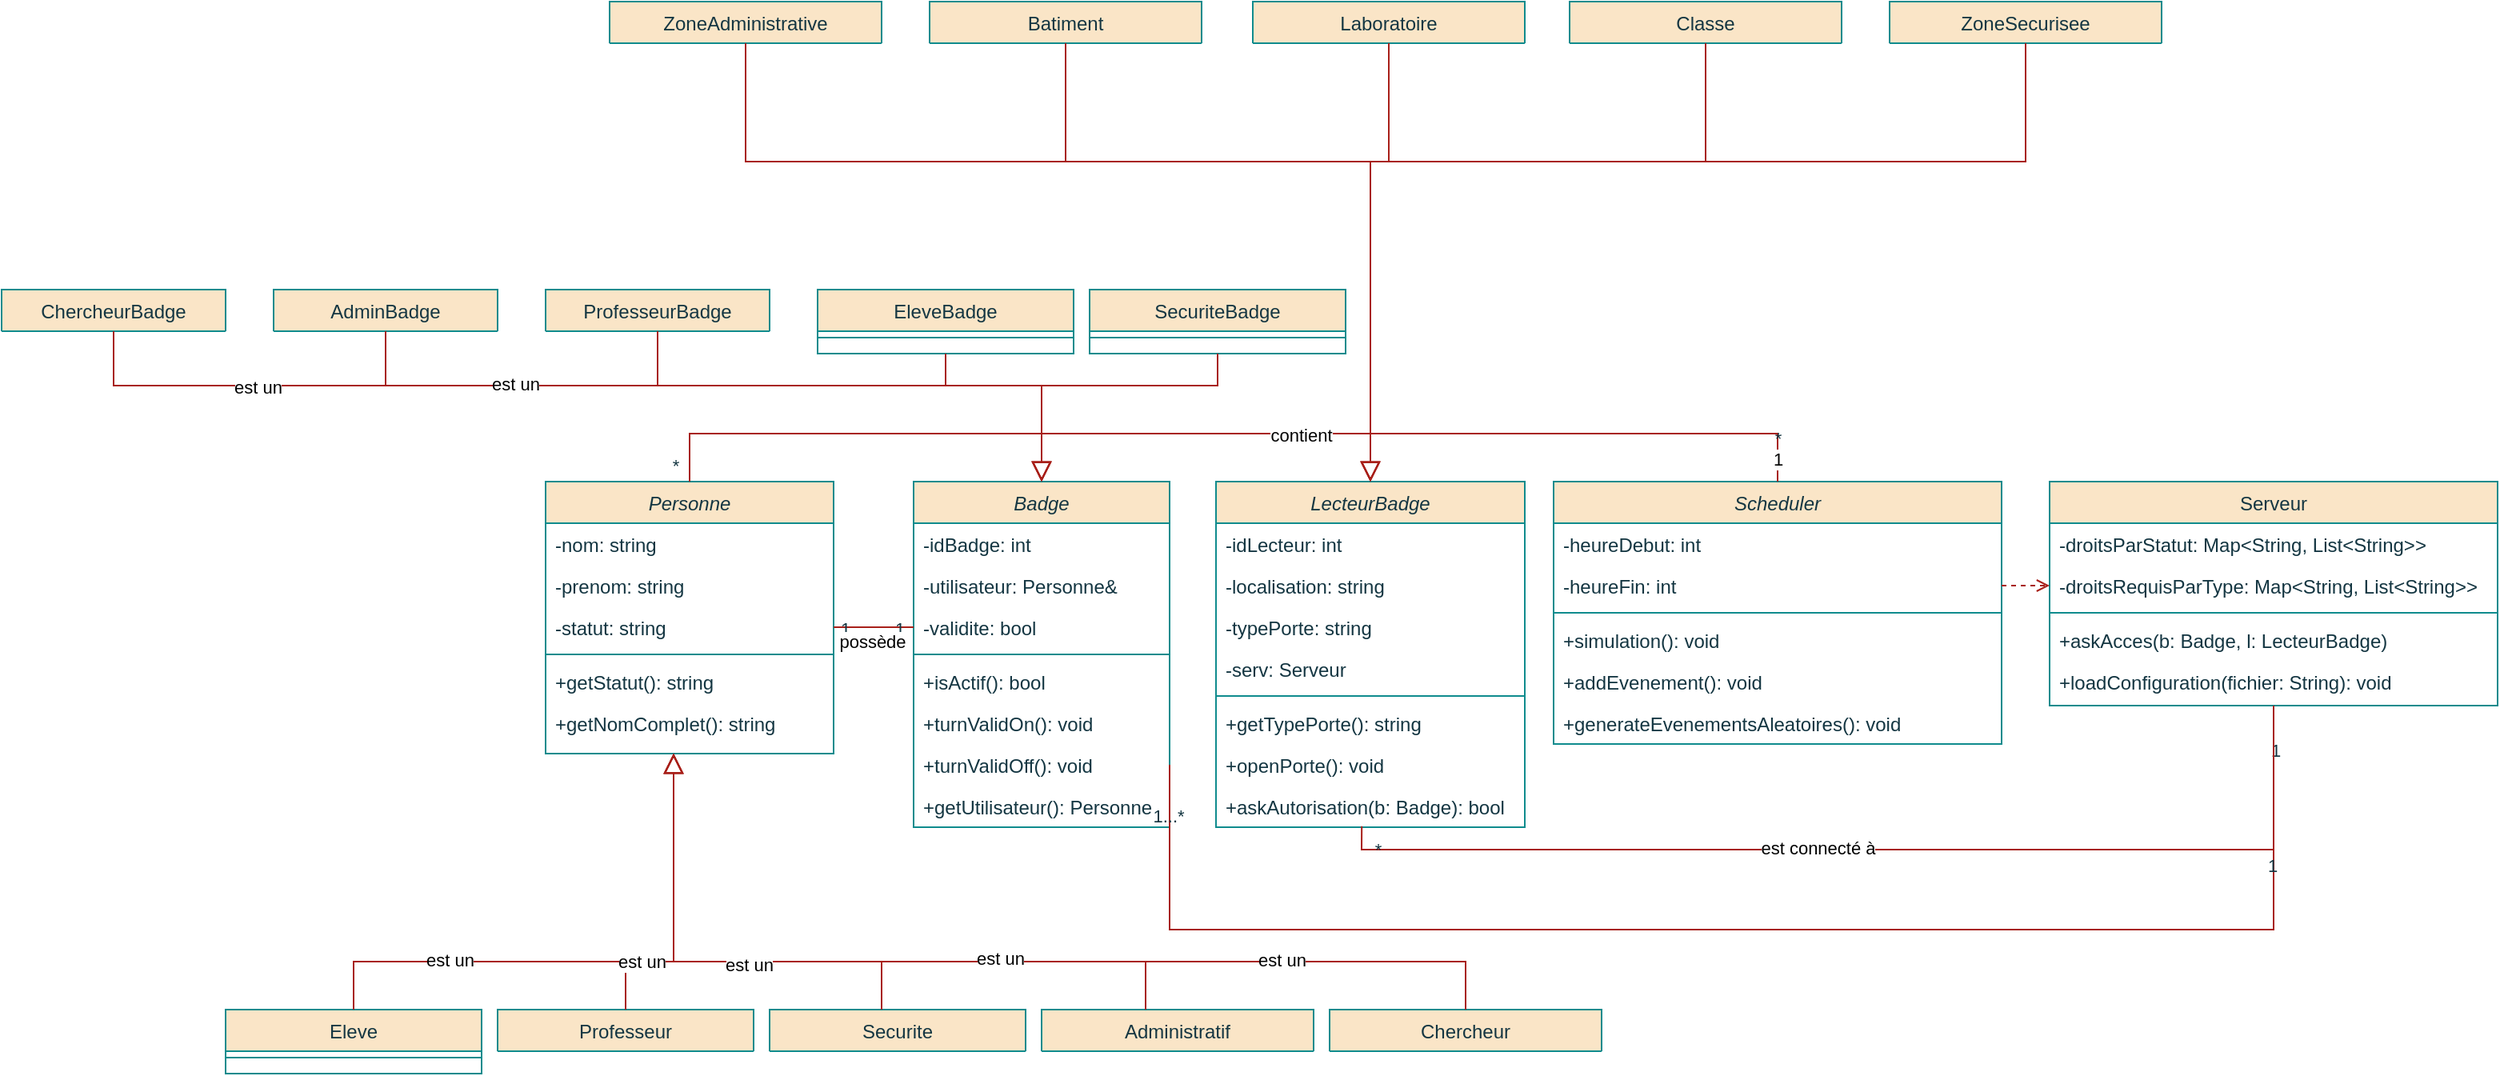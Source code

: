 <mxfile version="28.2.7">
  <diagram id="C5RBs43oDa-KdzZeNtuy" name="Page-1">
    <mxGraphModel dx="2428" dy="1828" grid="1" gridSize="10" guides="1" tooltips="1" connect="1" arrows="1" fold="1" page="1" pageScale="1" pageWidth="827" pageHeight="1169" math="0" shadow="0">
      <root>
        <mxCell id="WIyWlLk6GJQsqaUBKTNV-0" />
        <mxCell id="WIyWlLk6GJQsqaUBKTNV-1" parent="WIyWlLk6GJQsqaUBKTNV-0" />
        <mxCell id="zkfFHV4jXpPFQw0GAbJ--0" value="Personne" style="swimlane;fontStyle=2;align=center;verticalAlign=top;childLayout=stackLayout;horizontal=1;startSize=26;horizontalStack=0;resizeParent=1;resizeLast=0;collapsible=1;marginBottom=0;rounded=0;shadow=0;strokeWidth=1;labelBackgroundColor=none;fillColor=#FAE5C7;strokeColor=#0F8B8D;fontColor=#143642;" parent="WIyWlLk6GJQsqaUBKTNV-1" vertex="1">
          <mxGeometry x="220" y="120" width="180" height="170" as="geometry">
            <mxRectangle x="230" y="140" width="160" height="26" as="alternateBounds" />
          </mxGeometry>
        </mxCell>
        <mxCell id="zkfFHV4jXpPFQw0GAbJ--1" value="-nom: string" style="text;align=left;verticalAlign=top;spacingLeft=4;spacingRight=4;overflow=hidden;rotatable=0;points=[[0,0.5],[1,0.5]];portConstraint=eastwest;labelBackgroundColor=none;fontColor=#143642;" parent="zkfFHV4jXpPFQw0GAbJ--0" vertex="1">
          <mxGeometry y="26" width="180" height="26" as="geometry" />
        </mxCell>
        <mxCell id="zkfFHV4jXpPFQw0GAbJ--2" value="-prenom: string" style="text;align=left;verticalAlign=top;spacingLeft=4;spacingRight=4;overflow=hidden;rotatable=0;points=[[0,0.5],[1,0.5]];portConstraint=eastwest;rounded=0;shadow=0;html=0;labelBackgroundColor=none;fontColor=#143642;" parent="zkfFHV4jXpPFQw0GAbJ--0" vertex="1">
          <mxGeometry y="52" width="180" height="26" as="geometry" />
        </mxCell>
        <mxCell id="3C76rjjsDAJWY3KxurCO-1" value="-statut: string" style="text;align=left;verticalAlign=top;spacingLeft=4;spacingRight=4;overflow=hidden;rotatable=0;points=[[0,0.5],[1,0.5]];portConstraint=eastwest;rounded=0;shadow=0;html=0;labelBackgroundColor=none;fontColor=#143642;" parent="zkfFHV4jXpPFQw0GAbJ--0" vertex="1">
          <mxGeometry y="78" width="180" height="26" as="geometry" />
        </mxCell>
        <mxCell id="zkfFHV4jXpPFQw0GAbJ--4" value="" style="line;html=1;strokeWidth=1;align=left;verticalAlign=middle;spacingTop=-1;spacingLeft=3;spacingRight=3;rotatable=0;labelPosition=right;points=[];portConstraint=eastwest;labelBackgroundColor=none;fillColor=#FAE5C7;strokeColor=#0F8B8D;fontColor=#143642;" parent="zkfFHV4jXpPFQw0GAbJ--0" vertex="1">
          <mxGeometry y="104" width="180" height="8" as="geometry" />
        </mxCell>
        <mxCell id="zkfFHV4jXpPFQw0GAbJ--5" value="+getStatut(): string" style="text;align=left;verticalAlign=top;spacingLeft=4;spacingRight=4;overflow=hidden;rotatable=0;points=[[0,0.5],[1,0.5]];portConstraint=eastwest;labelBackgroundColor=none;fontColor=#143642;" parent="zkfFHV4jXpPFQw0GAbJ--0" vertex="1">
          <mxGeometry y="112" width="180" height="26" as="geometry" />
        </mxCell>
        <mxCell id="3C76rjjsDAJWY3KxurCO-21" value="+getNomComplet(): string" style="text;align=left;verticalAlign=top;spacingLeft=4;spacingRight=4;overflow=hidden;rotatable=0;points=[[0,0.5],[1,0.5]];portConstraint=eastwest;labelBackgroundColor=none;fontColor=#143642;" parent="zkfFHV4jXpPFQw0GAbJ--0" vertex="1">
          <mxGeometry y="138" width="180" height="26" as="geometry" />
        </mxCell>
        <mxCell id="zkfFHV4jXpPFQw0GAbJ--6" value="Eleve" style="swimlane;fontStyle=0;align=center;verticalAlign=top;childLayout=stackLayout;horizontal=1;startSize=26;horizontalStack=0;resizeParent=1;resizeLast=0;collapsible=1;marginBottom=0;rounded=0;shadow=0;strokeWidth=1;labelBackgroundColor=none;fillColor=#FAE5C7;strokeColor=#0F8B8D;fontColor=#143642;" parent="WIyWlLk6GJQsqaUBKTNV-1" vertex="1">
          <mxGeometry x="20" y="450" width="160" height="40" as="geometry">
            <mxRectangle x="20" y="450" width="160" height="26" as="alternateBounds" />
          </mxGeometry>
        </mxCell>
        <mxCell id="zkfFHV4jXpPFQw0GAbJ--9" value="" style="line;html=1;strokeWidth=1;align=left;verticalAlign=middle;spacingTop=-1;spacingLeft=3;spacingRight=3;rotatable=0;labelPosition=right;points=[];portConstraint=eastwest;labelBackgroundColor=none;fillColor=#FAE5C7;strokeColor=#0F8B8D;fontColor=#143642;" parent="zkfFHV4jXpPFQw0GAbJ--6" vertex="1">
          <mxGeometry y="26" width="160" height="8" as="geometry" />
        </mxCell>
        <mxCell id="zkfFHV4jXpPFQw0GAbJ--12" value="" style="endArrow=block;endSize=10;endFill=0;shadow=0;strokeWidth=1;rounded=0;curved=0;edgeStyle=elbowEdgeStyle;elbow=vertical;labelBackgroundColor=none;strokeColor=#A8201A;fontColor=default;" parent="WIyWlLk6GJQsqaUBKTNV-1" source="zkfFHV4jXpPFQw0GAbJ--6" edge="1">
          <mxGeometry width="160" relative="1" as="geometry">
            <mxPoint x="200" y="203" as="sourcePoint" />
            <mxPoint x="300" y="290" as="targetPoint" />
            <Array as="points">
              <mxPoint x="200" y="420" />
            </Array>
          </mxGeometry>
        </mxCell>
        <mxCell id="ARJrvc_hYdWBBlGcUKa6-0" value="est un" style="edgeLabel;html=1;align=center;verticalAlign=middle;resizable=0;points=[];" parent="zkfFHV4jXpPFQw0GAbJ--12" vertex="1" connectable="0">
          <mxGeometry x="-0.5" y="1" relative="1" as="geometry">
            <mxPoint as="offset" />
          </mxGeometry>
        </mxCell>
        <mxCell id="zkfFHV4jXpPFQw0GAbJ--13" value="Administratif" style="swimlane;fontStyle=0;align=center;verticalAlign=top;childLayout=stackLayout;horizontal=1;startSize=26;horizontalStack=0;resizeParent=1;resizeLast=0;collapsible=1;marginBottom=0;rounded=0;shadow=0;strokeWidth=1;labelBackgroundColor=none;fillColor=#FAE5C7;strokeColor=#0F8B8D;fontColor=#143642;" parent="WIyWlLk6GJQsqaUBKTNV-1" vertex="1" collapsed="1">
          <mxGeometry x="530" y="450" width="170" height="26" as="geometry">
            <mxRectangle x="530" y="450" width="160" height="40" as="alternateBounds" />
          </mxGeometry>
        </mxCell>
        <mxCell id="zkfFHV4jXpPFQw0GAbJ--15" value="" style="line;html=1;strokeWidth=1;align=left;verticalAlign=middle;spacingTop=-1;spacingLeft=3;spacingRight=3;rotatable=0;labelPosition=right;points=[];portConstraint=eastwest;labelBackgroundColor=none;fillColor=#FAE5C7;strokeColor=#0F8B8D;fontColor=#143642;" parent="zkfFHV4jXpPFQw0GAbJ--13" vertex="1">
          <mxGeometry y="26" width="160" height="8" as="geometry" />
        </mxCell>
        <mxCell id="zkfFHV4jXpPFQw0GAbJ--16" value="" style="endArrow=block;endSize=10;endFill=0;shadow=0;strokeWidth=1;rounded=0;curved=0;edgeStyle=elbowEdgeStyle;elbow=vertical;entryX=0.5;entryY=1;entryDx=0;entryDy=0;labelBackgroundColor=none;strokeColor=#A8201A;fontColor=default;" parent="WIyWlLk6GJQsqaUBKTNV-1" edge="1">
          <mxGeometry width="160" relative="1" as="geometry">
            <mxPoint x="595" y="450" as="sourcePoint" />
            <mxPoint x="300" y="290" as="targetPoint" />
            <Array as="points">
              <mxPoint x="450" y="420" />
            </Array>
          </mxGeometry>
        </mxCell>
        <mxCell id="zkfFHV4jXpPFQw0GAbJ--17" value="Serveur" style="swimlane;fontStyle=0;align=center;verticalAlign=top;childLayout=stackLayout;horizontal=1;startSize=26;horizontalStack=0;resizeParent=1;resizeLast=0;collapsible=1;marginBottom=0;rounded=0;shadow=0;strokeWidth=1;labelBackgroundColor=none;fillColor=#FAE5C7;strokeColor=#0F8B8D;fontColor=#143642;" parent="WIyWlLk6GJQsqaUBKTNV-1" vertex="1">
          <mxGeometry x="1160" y="120" width="280" height="140" as="geometry">
            <mxRectangle x="550" y="140" width="160" height="26" as="alternateBounds" />
          </mxGeometry>
        </mxCell>
        <mxCell id="ty8BiAF0GY6SnYpF2OXc-16" value="-droitsParStatut: Map&lt;String, List&lt;String&gt;&gt;" style="text;align=left;verticalAlign=top;spacingLeft=4;spacingRight=4;overflow=hidden;rotatable=0;points=[[0,0.5],[1,0.5]];portConstraint=eastwest;labelBackgroundColor=none;fontColor=#143642;" parent="zkfFHV4jXpPFQw0GAbJ--17" vertex="1">
          <mxGeometry y="26" width="280" height="26" as="geometry" />
        </mxCell>
        <mxCell id="zkfFHV4jXpPFQw0GAbJ--20" value="-droitsRequisParType: Map&lt;String, List&lt;String&gt;&gt;" style="text;align=left;verticalAlign=top;spacingLeft=4;spacingRight=4;overflow=hidden;rotatable=0;points=[[0,0.5],[1,0.5]];portConstraint=eastwest;rounded=0;shadow=0;html=0;labelBackgroundColor=none;fontColor=#143642;" parent="zkfFHV4jXpPFQw0GAbJ--17" vertex="1">
          <mxGeometry y="52" width="280" height="26" as="geometry" />
        </mxCell>
        <mxCell id="zkfFHV4jXpPFQw0GAbJ--23" value="" style="line;html=1;strokeWidth=1;align=left;verticalAlign=middle;spacingTop=-1;spacingLeft=3;spacingRight=3;rotatable=0;labelPosition=right;points=[];portConstraint=eastwest;labelBackgroundColor=none;fillColor=#FAE5C7;strokeColor=#0F8B8D;fontColor=#143642;" parent="zkfFHV4jXpPFQw0GAbJ--17" vertex="1">
          <mxGeometry y="78" width="280" height="8" as="geometry" />
        </mxCell>
        <mxCell id="zkfFHV4jXpPFQw0GAbJ--24" value="+askAcces(b: Badge, l: LecteurBadge)" style="text;align=left;verticalAlign=top;spacingLeft=4;spacingRight=4;overflow=hidden;rotatable=0;points=[[0,0.5],[1,0.5]];portConstraint=eastwest;labelBackgroundColor=none;fontColor=#143642;" parent="zkfFHV4jXpPFQw0GAbJ--17" vertex="1">
          <mxGeometry y="86" width="280" height="26" as="geometry" />
        </mxCell>
        <mxCell id="zkfFHV4jXpPFQw0GAbJ--25" value="+loadConfiguration(fichier: String): void" style="text;align=left;verticalAlign=top;spacingLeft=4;spacingRight=4;overflow=hidden;rotatable=0;points=[[0,0.5],[1,0.5]];portConstraint=eastwest;labelBackgroundColor=none;fontColor=#143642;" parent="zkfFHV4jXpPFQw0GAbJ--17" vertex="1">
          <mxGeometry y="112" width="280" height="26" as="geometry" />
        </mxCell>
        <mxCell id="3C76rjjsDAJWY3KxurCO-4" value="Scheduler" style="swimlane;fontStyle=2;align=center;verticalAlign=top;childLayout=stackLayout;horizontal=1;startSize=26;horizontalStack=0;resizeParent=1;resizeLast=0;collapsible=1;marginBottom=0;rounded=0;shadow=0;strokeWidth=1;labelBackgroundColor=none;fillColor=#FAE5C7;strokeColor=#0F8B8D;fontColor=#143642;" parent="WIyWlLk6GJQsqaUBKTNV-1" vertex="1">
          <mxGeometry x="850" y="120" width="280" height="164" as="geometry">
            <mxRectangle x="230" y="140" width="160" height="26" as="alternateBounds" />
          </mxGeometry>
        </mxCell>
        <mxCell id="ty8BiAF0GY6SnYpF2OXc-9" value="-heureDebut: int" style="text;align=left;verticalAlign=top;spacingLeft=4;spacingRight=4;overflow=hidden;rotatable=0;points=[[0,0.5],[1,0.5]];portConstraint=eastwest;labelBackgroundColor=none;fontColor=#143642;" parent="3C76rjjsDAJWY3KxurCO-4" vertex="1">
          <mxGeometry y="26" width="280" height="26" as="geometry" />
        </mxCell>
        <mxCell id="ty8BiAF0GY6SnYpF2OXc-24" value="-heureFin: int" style="text;align=left;verticalAlign=top;spacingLeft=4;spacingRight=4;overflow=hidden;rotatable=0;points=[[0,0.5],[1,0.5]];portConstraint=eastwest;labelBackgroundColor=none;fontColor=#143642;" parent="3C76rjjsDAJWY3KxurCO-4" vertex="1">
          <mxGeometry y="52" width="280" height="26" as="geometry" />
        </mxCell>
        <mxCell id="3C76rjjsDAJWY3KxurCO-8" value="" style="line;html=1;strokeWidth=1;align=left;verticalAlign=middle;spacingTop=-1;spacingLeft=3;spacingRight=3;rotatable=0;labelPosition=right;points=[];portConstraint=eastwest;labelBackgroundColor=none;fillColor=#FAE5C7;strokeColor=#0F8B8D;fontColor=#143642;" parent="3C76rjjsDAJWY3KxurCO-4" vertex="1">
          <mxGeometry y="78" width="280" height="8" as="geometry" />
        </mxCell>
        <mxCell id="3C76rjjsDAJWY3KxurCO-9" value="+simulation(): void " style="text;align=left;verticalAlign=top;spacingLeft=4;spacingRight=4;overflow=hidden;rotatable=0;points=[[0,0.5],[1,0.5]];portConstraint=eastwest;labelBackgroundColor=none;fontColor=#143642;" parent="3C76rjjsDAJWY3KxurCO-4" vertex="1">
          <mxGeometry y="86" width="280" height="26" as="geometry" />
        </mxCell>
        <mxCell id="ty8BiAF0GY6SnYpF2OXc-25" value="+addEvenement(): void" style="text;align=left;verticalAlign=top;spacingLeft=4;spacingRight=4;overflow=hidden;rotatable=0;points=[[0,0.5],[1,0.5]];portConstraint=eastwest;labelBackgroundColor=none;fontColor=#143642;" parent="3C76rjjsDAJWY3KxurCO-4" vertex="1">
          <mxGeometry y="112" width="280" height="26" as="geometry" />
        </mxCell>
        <mxCell id="ty8BiAF0GY6SnYpF2OXc-26" value="+generateEvenementsAleatoires(): void" style="text;align=left;verticalAlign=top;spacingLeft=4;spacingRight=4;overflow=hidden;rotatable=0;points=[[0,0.5],[1,0.5]];portConstraint=eastwest;labelBackgroundColor=none;fontColor=#143642;" parent="3C76rjjsDAJWY3KxurCO-4" vertex="1">
          <mxGeometry y="138" width="280" height="26" as="geometry" />
        </mxCell>
        <mxCell id="3C76rjjsDAJWY3KxurCO-11" value="Professeur" style="swimlane;fontStyle=0;align=center;verticalAlign=top;childLayout=stackLayout;horizontal=1;startSize=26;horizontalStack=0;resizeParent=1;resizeLast=0;collapsible=1;marginBottom=0;rounded=0;shadow=0;strokeWidth=1;labelBackgroundColor=none;fillColor=#FAE5C7;strokeColor=#0F8B8D;fontColor=#143642;" parent="WIyWlLk6GJQsqaUBKTNV-1" vertex="1" collapsed="1">
          <mxGeometry x="190" y="450" width="160" height="26" as="geometry">
            <mxRectangle x="190" y="450" width="160" height="40" as="alternateBounds" />
          </mxGeometry>
        </mxCell>
        <mxCell id="3C76rjjsDAJWY3KxurCO-13" value="" style="line;html=1;strokeWidth=1;align=left;verticalAlign=middle;spacingTop=-1;spacingLeft=3;spacingRight=3;rotatable=0;labelPosition=right;points=[];portConstraint=eastwest;labelBackgroundColor=none;fillColor=#FAE5C7;strokeColor=#0F8B8D;fontColor=#143642;" parent="3C76rjjsDAJWY3KxurCO-11" vertex="1">
          <mxGeometry y="26" width="160" height="8" as="geometry" />
        </mxCell>
        <mxCell id="3C76rjjsDAJWY3KxurCO-14" value="Securite" style="swimlane;fontStyle=0;align=center;verticalAlign=top;childLayout=stackLayout;horizontal=1;startSize=26;horizontalStack=0;resizeParent=1;resizeLast=0;collapsible=1;marginBottom=0;rounded=0;shadow=0;strokeWidth=1;labelBackgroundColor=none;fillColor=#FAE5C7;strokeColor=#0F8B8D;fontColor=#143642;" parent="WIyWlLk6GJQsqaUBKTNV-1" vertex="1" collapsed="1">
          <mxGeometry x="360" y="450" width="160" height="26" as="geometry">
            <mxRectangle x="360" y="450" width="160" height="30" as="alternateBounds" />
          </mxGeometry>
        </mxCell>
        <mxCell id="3C76rjjsDAJWY3KxurCO-25" value="" style="endArrow=block;endSize=10;endFill=0;shadow=0;strokeWidth=1;rounded=0;curved=0;edgeStyle=elbowEdgeStyle;elbow=vertical;exitX=0.5;exitY=0;exitDx=0;exitDy=0;entryX=0.5;entryY=1;entryDx=0;entryDy=0;labelBackgroundColor=none;strokeColor=#A8201A;fontColor=default;" parent="WIyWlLk6GJQsqaUBKTNV-1" edge="1">
          <mxGeometry width="160" relative="1" as="geometry">
            <mxPoint x="430" y="450" as="sourcePoint" />
            <mxPoint x="300" y="290" as="targetPoint" />
            <Array as="points">
              <mxPoint x="360" y="420" />
            </Array>
          </mxGeometry>
        </mxCell>
        <mxCell id="3C76rjjsDAJWY3KxurCO-26" value="" style="endArrow=block;endSize=10;endFill=0;shadow=0;strokeWidth=1;rounded=0;curved=0;edgeStyle=elbowEdgeStyle;elbow=vertical;exitX=0.5;exitY=0;exitDx=0;exitDy=0;labelBackgroundColor=none;strokeColor=#A8201A;fontColor=default;" parent="WIyWlLk6GJQsqaUBKTNV-1" source="3C76rjjsDAJWY3KxurCO-11" edge="1">
          <mxGeometry width="160" relative="1" as="geometry">
            <mxPoint x="290" y="449.01" as="sourcePoint" />
            <mxPoint x="300" y="290" as="targetPoint" />
            <Array as="points">
              <mxPoint x="290" y="420" />
            </Array>
          </mxGeometry>
        </mxCell>
        <mxCell id="ARJrvc_hYdWBBlGcUKa6-7" value="est un" style="edgeLabel;html=1;align=center;verticalAlign=middle;resizable=0;points=[];" parent="3C76rjjsDAJWY3KxurCO-26" vertex="1" connectable="0">
          <mxGeometry x="-0.452" relative="1" as="geometry">
            <mxPoint x="-12" as="offset" />
          </mxGeometry>
        </mxCell>
        <mxCell id="3C76rjjsDAJWY3KxurCO-28" value="Badge" style="swimlane;fontStyle=2;align=center;verticalAlign=top;childLayout=stackLayout;horizontal=1;startSize=26;horizontalStack=0;resizeParent=1;resizeLast=0;collapsible=1;marginBottom=0;rounded=0;shadow=0;strokeWidth=1;labelBackgroundColor=none;fillColor=#FAE5C7;strokeColor=#0F8B8D;fontColor=#143642;" parent="WIyWlLk6GJQsqaUBKTNV-1" vertex="1">
          <mxGeometry x="450" y="120" width="160" height="216" as="geometry">
            <mxRectangle x="230" y="140" width="160" height="26" as="alternateBounds" />
          </mxGeometry>
        </mxCell>
        <mxCell id="3C76rjjsDAJWY3KxurCO-31" value="-idBadge: int&#xa;" style="text;align=left;verticalAlign=top;spacingLeft=4;spacingRight=4;overflow=hidden;rotatable=0;points=[[0,0.5],[1,0.5]];portConstraint=eastwest;labelBackgroundColor=none;fontColor=#143642;" parent="3C76rjjsDAJWY3KxurCO-28" vertex="1">
          <mxGeometry y="26" width="160" height="26" as="geometry" />
        </mxCell>
        <mxCell id="3C76rjjsDAJWY3KxurCO-32" value="-utilisateur: Personne&amp;" style="text;align=left;verticalAlign=top;spacingLeft=4;spacingRight=4;overflow=hidden;rotatable=0;points=[[0,0.5],[1,0.5]];portConstraint=eastwest;labelBackgroundColor=none;fontColor=#143642;" parent="3C76rjjsDAJWY3KxurCO-28" vertex="1">
          <mxGeometry y="52" width="160" height="26" as="geometry" />
        </mxCell>
        <mxCell id="3C76rjjsDAJWY3KxurCO-33" value="-validite: bool" style="text;align=left;verticalAlign=top;spacingLeft=4;spacingRight=4;overflow=hidden;rotatable=0;points=[[0,0.5],[1,0.5]];portConstraint=eastwest;labelBackgroundColor=none;fontColor=#143642;" parent="3C76rjjsDAJWY3KxurCO-28" vertex="1">
          <mxGeometry y="78" width="160" height="26" as="geometry" />
        </mxCell>
        <mxCell id="3C76rjjsDAJWY3KxurCO-29" value="" style="line;html=1;strokeWidth=1;align=left;verticalAlign=middle;spacingTop=-1;spacingLeft=3;spacingRight=3;rotatable=0;labelPosition=right;points=[];portConstraint=eastwest;labelBackgroundColor=none;fillColor=#FAE5C7;strokeColor=#0F8B8D;fontColor=#143642;" parent="3C76rjjsDAJWY3KxurCO-28" vertex="1">
          <mxGeometry y="104" width="160" height="8" as="geometry" />
        </mxCell>
        <mxCell id="3C76rjjsDAJWY3KxurCO-34" value="+isActif(): bool" style="text;align=left;verticalAlign=top;spacingLeft=4;spacingRight=4;overflow=hidden;rotatable=0;points=[[0,0.5],[1,0.5]];portConstraint=eastwest;labelBackgroundColor=none;fontColor=#143642;" parent="3C76rjjsDAJWY3KxurCO-28" vertex="1">
          <mxGeometry y="112" width="160" height="26" as="geometry" />
        </mxCell>
        <mxCell id="yDJEpyqDMX256x0eVu4J-0" value="+turnValidOn(): void" style="text;align=left;verticalAlign=top;spacingLeft=4;spacingRight=4;overflow=hidden;rotatable=0;points=[[0,0.5],[1,0.5]];portConstraint=eastwest;labelBackgroundColor=none;fontColor=#143642;" parent="3C76rjjsDAJWY3KxurCO-28" vertex="1">
          <mxGeometry y="138" width="160" height="26" as="geometry" />
        </mxCell>
        <mxCell id="yDJEpyqDMX256x0eVu4J-1" value="+turnValidOff(): void" style="text;align=left;verticalAlign=top;spacingLeft=4;spacingRight=4;overflow=hidden;rotatable=0;points=[[0,0.5],[1,0.5]];portConstraint=eastwest;labelBackgroundColor=none;fontColor=#143642;" parent="3C76rjjsDAJWY3KxurCO-28" vertex="1">
          <mxGeometry y="164" width="160" height="26" as="geometry" />
        </mxCell>
        <mxCell id="yDJEpyqDMX256x0eVu4J-2" value="+getUtilisateur(): Personne" style="text;align=left;verticalAlign=top;spacingLeft=4;spacingRight=4;overflow=hidden;rotatable=0;points=[[0,0.5],[1,0.5]];portConstraint=eastwest;labelBackgroundColor=none;fontColor=#143642;" parent="3C76rjjsDAJWY3KxurCO-28" vertex="1">
          <mxGeometry y="190" width="160" height="26" as="geometry" />
        </mxCell>
        <mxCell id="3C76rjjsDAJWY3KxurCO-35" value="LecteurBadge" style="swimlane;fontStyle=2;align=center;verticalAlign=top;childLayout=stackLayout;horizontal=1;startSize=26;horizontalStack=0;resizeParent=1;resizeLast=0;collapsible=1;marginBottom=0;rounded=0;shadow=0;strokeWidth=1;labelBackgroundColor=none;fillColor=#FAE5C7;strokeColor=#0F8B8D;fontColor=#143642;" parent="WIyWlLk6GJQsqaUBKTNV-1" vertex="1">
          <mxGeometry x="639" y="120" width="193" height="216" as="geometry">
            <mxRectangle x="230" y="140" width="160" height="26" as="alternateBounds" />
          </mxGeometry>
        </mxCell>
        <mxCell id="3C76rjjsDAJWY3KxurCO-36" value="-idLecteur: int&#xa;" style="text;align=left;verticalAlign=top;spacingLeft=4;spacingRight=4;overflow=hidden;rotatable=0;points=[[0,0.5],[1,0.5]];portConstraint=eastwest;labelBackgroundColor=none;fontColor=#143642;" parent="3C76rjjsDAJWY3KxurCO-35" vertex="1">
          <mxGeometry y="26" width="193" height="26" as="geometry" />
        </mxCell>
        <mxCell id="3C76rjjsDAJWY3KxurCO-37" value="-localisation: string" style="text;align=left;verticalAlign=top;spacingLeft=4;spacingRight=4;overflow=hidden;rotatable=0;points=[[0,0.5],[1,0.5]];portConstraint=eastwest;labelBackgroundColor=none;fontColor=#143642;" parent="3C76rjjsDAJWY3KxurCO-35" vertex="1">
          <mxGeometry y="52" width="193" height="26" as="geometry" />
        </mxCell>
        <mxCell id="3C76rjjsDAJWY3KxurCO-38" value="-typePorte: string" style="text;align=left;verticalAlign=top;spacingLeft=4;spacingRight=4;overflow=hidden;rotatable=0;points=[[0,0.5],[1,0.5]];portConstraint=eastwest;labelBackgroundColor=none;fontColor=#143642;" parent="3C76rjjsDAJWY3KxurCO-35" vertex="1">
          <mxGeometry y="78" width="193" height="26" as="geometry" />
        </mxCell>
        <mxCell id="eUDAkcGuAMA4i1uyNT7Q-0" value="-serv: Serveur" style="text;align=left;verticalAlign=top;spacingLeft=4;spacingRight=4;overflow=hidden;rotatable=0;points=[[0,0.5],[1,0.5]];portConstraint=eastwest;labelBackgroundColor=none;fontColor=#143642;" parent="3C76rjjsDAJWY3KxurCO-35" vertex="1">
          <mxGeometry y="104" width="193" height="26" as="geometry" />
        </mxCell>
        <mxCell id="3C76rjjsDAJWY3KxurCO-39" value="" style="line;html=1;strokeWidth=1;align=left;verticalAlign=middle;spacingTop=-1;spacingLeft=3;spacingRight=3;rotatable=0;labelPosition=right;points=[];portConstraint=eastwest;labelBackgroundColor=none;fillColor=#FAE5C7;strokeColor=#0F8B8D;fontColor=#143642;" parent="3C76rjjsDAJWY3KxurCO-35" vertex="1">
          <mxGeometry y="130" width="193" height="8" as="geometry" />
        </mxCell>
        <mxCell id="3C76rjjsDAJWY3KxurCO-41" value="+getTypePorte(): string" style="text;align=left;verticalAlign=top;spacingLeft=4;spacingRight=4;overflow=hidden;rotatable=0;points=[[0,0.5],[1,0.5]];portConstraint=eastwest;labelBackgroundColor=none;fontColor=#143642;" parent="3C76rjjsDAJWY3KxurCO-35" vertex="1">
          <mxGeometry y="138" width="193" height="26" as="geometry" />
        </mxCell>
        <mxCell id="3C76rjjsDAJWY3KxurCO-70" value="+openPorte(): void" style="text;align=left;verticalAlign=top;spacingLeft=4;spacingRight=4;overflow=hidden;rotatable=0;points=[[0,0.5],[1,0.5]];portConstraint=eastwest;labelBackgroundColor=none;fontColor=#143642;" parent="3C76rjjsDAJWY3KxurCO-35" vertex="1">
          <mxGeometry y="164" width="193" height="26" as="geometry" />
        </mxCell>
        <mxCell id="eUDAkcGuAMA4i1uyNT7Q-1" value="+askAutorisation(b: Badge): bool" style="text;align=left;verticalAlign=top;spacingLeft=4;spacingRight=4;overflow=hidden;rotatable=0;points=[[0,0.5],[1,0.5]];portConstraint=eastwest;labelBackgroundColor=none;fontColor=#143642;" parent="3C76rjjsDAJWY3KxurCO-35" vertex="1">
          <mxGeometry y="190" width="193" height="26" as="geometry" />
        </mxCell>
        <mxCell id="3C76rjjsDAJWY3KxurCO-42" value="" style="endArrow=none;html=1;rounded=0;exitX=1;exitY=0.5;exitDx=0;exitDy=0;entryX=0;entryY=0.5;entryDx=0;entryDy=0;labelBackgroundColor=none;strokeColor=#A8201A;fontColor=default;" parent="WIyWlLk6GJQsqaUBKTNV-1" source="3C76rjjsDAJWY3KxurCO-1" target="3C76rjjsDAJWY3KxurCO-33" edge="1">
          <mxGeometry width="50" height="50" relative="1" as="geometry">
            <mxPoint x="710" y="340" as="sourcePoint" />
            <mxPoint x="760" y="290" as="targetPoint" />
          </mxGeometry>
        </mxCell>
        <mxCell id="3C76rjjsDAJWY3KxurCO-43" value="1" style="edgeLabel;html=1;align=center;verticalAlign=middle;resizable=0;points=[];labelBackgroundColor=none;fontColor=#143642;" parent="3C76rjjsDAJWY3KxurCO-42" vertex="1" connectable="0">
          <mxGeometry x="-0.716" y="-1" relative="1" as="geometry">
            <mxPoint as="offset" />
          </mxGeometry>
        </mxCell>
        <mxCell id="3C76rjjsDAJWY3KxurCO-44" value="1" style="edgeLabel;html=1;align=center;verticalAlign=middle;resizable=0;points=[];labelBackgroundColor=none;fontColor=#143642;" parent="3C76rjjsDAJWY3KxurCO-42" vertex="1" connectable="0">
          <mxGeometry x="0.617" y="-1" relative="1" as="geometry">
            <mxPoint as="offset" />
          </mxGeometry>
        </mxCell>
        <mxCell id="ARJrvc_hYdWBBlGcUKa6-3" value="possède" style="edgeLabel;html=1;align=center;verticalAlign=middle;resizable=0;points=[];" parent="3C76rjjsDAJWY3KxurCO-42" vertex="1" connectable="0">
          <mxGeometry x="-0.051" y="2" relative="1" as="geometry">
            <mxPoint y="11" as="offset" />
          </mxGeometry>
        </mxCell>
        <mxCell id="ty8BiAF0GY6SnYpF2OXc-0" value="Batiment" style="swimlane;fontStyle=0;align=center;verticalAlign=top;childLayout=stackLayout;horizontal=1;startSize=26;horizontalStack=0;resizeParent=1;resizeLast=0;collapsible=1;marginBottom=0;rounded=0;shadow=0;strokeWidth=1;labelBackgroundColor=none;fillColor=#FAE5C7;strokeColor=#0F8B8D;fontColor=#143642;" parent="WIyWlLk6GJQsqaUBKTNV-1" vertex="1" collapsed="1">
          <mxGeometry x="460" y="-180" width="170" height="26" as="geometry">
            <mxRectangle x="530" y="450" width="160" height="40" as="alternateBounds" />
          </mxGeometry>
        </mxCell>
        <mxCell id="ty8BiAF0GY6SnYpF2OXc-1" value="" style="line;html=1;strokeWidth=1;align=left;verticalAlign=middle;spacingTop=-1;spacingLeft=3;spacingRight=3;rotatable=0;labelPosition=right;points=[];portConstraint=eastwest;labelBackgroundColor=none;fillColor=#FAE5C7;strokeColor=#0F8B8D;fontColor=#143642;" parent="ty8BiAF0GY6SnYpF2OXc-0" vertex="1">
          <mxGeometry y="26" width="160" height="8" as="geometry" />
        </mxCell>
        <mxCell id="ty8BiAF0GY6SnYpF2OXc-2" value="Laboratoire" style="swimlane;fontStyle=0;align=center;verticalAlign=top;childLayout=stackLayout;horizontal=1;startSize=26;horizontalStack=0;resizeParent=1;resizeLast=0;collapsible=1;marginBottom=0;rounded=0;shadow=0;strokeWidth=1;labelBackgroundColor=none;fillColor=#FAE5C7;strokeColor=#0F8B8D;fontColor=#143642;" parent="WIyWlLk6GJQsqaUBKTNV-1" vertex="1" collapsed="1">
          <mxGeometry x="662" y="-180" width="170" height="26" as="geometry">
            <mxRectangle x="530" y="450" width="160" height="40" as="alternateBounds" />
          </mxGeometry>
        </mxCell>
        <mxCell id="ty8BiAF0GY6SnYpF2OXc-3" value="" style="line;html=1;strokeWidth=1;align=left;verticalAlign=middle;spacingTop=-1;spacingLeft=3;spacingRight=3;rotatable=0;labelPosition=right;points=[];portConstraint=eastwest;labelBackgroundColor=none;fillColor=#FAE5C7;strokeColor=#0F8B8D;fontColor=#143642;" parent="ty8BiAF0GY6SnYpF2OXc-2" vertex="1">
          <mxGeometry y="26" width="160" height="8" as="geometry" />
        </mxCell>
        <mxCell id="ty8BiAF0GY6SnYpF2OXc-4" value="Classe" style="swimlane;fontStyle=0;align=center;verticalAlign=top;childLayout=stackLayout;horizontal=1;startSize=26;horizontalStack=0;resizeParent=1;resizeLast=0;collapsible=1;marginBottom=0;rounded=0;shadow=0;strokeWidth=1;labelBackgroundColor=none;fillColor=#FAE5C7;strokeColor=#0F8B8D;fontColor=#143642;" parent="WIyWlLk6GJQsqaUBKTNV-1" vertex="1" collapsed="1">
          <mxGeometry x="860" y="-180" width="170" height="26" as="geometry">
            <mxRectangle x="530" y="450" width="160" height="40" as="alternateBounds" />
          </mxGeometry>
        </mxCell>
        <mxCell id="ty8BiAF0GY6SnYpF2OXc-5" value="" style="line;html=1;strokeWidth=1;align=left;verticalAlign=middle;spacingTop=-1;spacingLeft=3;spacingRight=3;rotatable=0;labelPosition=right;points=[];portConstraint=eastwest;labelBackgroundColor=none;fillColor=#FAE5C7;strokeColor=#0F8B8D;fontColor=#143642;" parent="ty8BiAF0GY6SnYpF2OXc-4" vertex="1">
          <mxGeometry y="26" width="160" height="8" as="geometry" />
        </mxCell>
        <mxCell id="ty8BiAF0GY6SnYpF2OXc-10" value="" style="endArrow=none;html=1;rounded=0;exitX=0.5;exitY=1;exitDx=0;exitDy=0;entryX=0.472;entryY=0.974;entryDx=0;entryDy=0;entryPerimeter=0;labelBackgroundColor=none;strokeColor=#A8201A;fontColor=default;" parent="WIyWlLk6GJQsqaUBKTNV-1" source="zkfFHV4jXpPFQw0GAbJ--17" target="eUDAkcGuAMA4i1uyNT7Q-1" edge="1">
          <mxGeometry width="50" height="50" relative="1" as="geometry">
            <mxPoint x="750" y="270" as="sourcePoint" />
            <mxPoint x="740" y="336" as="targetPoint" />
            <Array as="points">
              <mxPoint x="1300" y="350" />
              <mxPoint x="730" y="350" />
            </Array>
          </mxGeometry>
        </mxCell>
        <mxCell id="ty8BiAF0GY6SnYpF2OXc-11" value="1" style="edgeLabel;html=1;align=center;verticalAlign=middle;resizable=0;points=[];labelBackgroundColor=none;fontColor=#143642;" parent="ty8BiAF0GY6SnYpF2OXc-10" vertex="1" connectable="0">
          <mxGeometry x="-0.918" y="1" relative="1" as="geometry">
            <mxPoint as="offset" />
          </mxGeometry>
        </mxCell>
        <mxCell id="ty8BiAF0GY6SnYpF2OXc-13" value="*" style="edgeLabel;html=1;align=center;verticalAlign=middle;resizable=0;points=[];labelBackgroundColor=none;fontColor=#143642;" parent="ty8BiAF0GY6SnYpF2OXc-10" vertex="1" connectable="0">
          <mxGeometry x="0.927" relative="1" as="geometry">
            <mxPoint as="offset" />
          </mxGeometry>
        </mxCell>
        <mxCell id="ARJrvc_hYdWBBlGcUKa6-2" value="est connecté à" style="edgeLabel;html=1;align=center;verticalAlign=middle;resizable=0;points=[];" parent="ty8BiAF0GY6SnYpF2OXc-10" vertex="1" connectable="0">
          <mxGeometry x="0.113" y="-1" relative="1" as="geometry">
            <mxPoint as="offset" />
          </mxGeometry>
        </mxCell>
        <mxCell id="ty8BiAF0GY6SnYpF2OXc-28" value="" style="endArrow=open;dashed=1;html=1;rounded=0;exitX=1;exitY=0.5;exitDx=0;exitDy=0;entryX=0;entryY=0.5;entryDx=0;entryDy=0;labelBackgroundColor=none;strokeColor=#A8201A;fontColor=default;" parent="WIyWlLk6GJQsqaUBKTNV-1" source="ty8BiAF0GY6SnYpF2OXc-24" target="zkfFHV4jXpPFQw0GAbJ--20" edge="1">
          <mxGeometry width="100" height="100" relative="1" as="geometry">
            <mxPoint x="1210" y="300" as="sourcePoint" />
            <mxPoint x="1170" y="300" as="targetPoint" />
          </mxGeometry>
        </mxCell>
        <mxCell id="ty8BiAF0GY6SnYpF2OXc-31" value="" style="endArrow=block;endSize=10;endFill=0;shadow=0;strokeWidth=1;rounded=0;curved=0;edgeStyle=elbowEdgeStyle;elbow=vertical;exitX=0.5;exitY=1;exitDx=0;exitDy=0;entryX=0.5;entryY=0;entryDx=0;entryDy=0;labelBackgroundColor=none;strokeColor=#A8201A;fontColor=default;" parent="WIyWlLk6GJQsqaUBKTNV-1" source="ty8BiAF0GY6SnYpF2OXc-0" target="3C76rjjsDAJWY3KxurCO-35" edge="1">
          <mxGeometry width="160" relative="1" as="geometry">
            <mxPoint x="240" y="520" as="sourcePoint" />
            <mxPoint x="440" y="360" as="targetPoint" />
            <Array as="points">
              <mxPoint x="640" y="-80" />
            </Array>
          </mxGeometry>
        </mxCell>
        <mxCell id="ty8BiAF0GY6SnYpF2OXc-32" value="" style="endArrow=block;endSize=10;endFill=0;shadow=0;strokeWidth=1;rounded=0;curved=0;edgeStyle=elbowEdgeStyle;elbow=vertical;exitX=0.5;exitY=1;exitDx=0;exitDy=0;entryX=0.5;entryY=0;entryDx=0;entryDy=0;labelBackgroundColor=none;strokeColor=#A8201A;fontColor=default;" parent="WIyWlLk6GJQsqaUBKTNV-1" source="ty8BiAF0GY6SnYpF2OXc-2" target="3C76rjjsDAJWY3KxurCO-35" edge="1">
          <mxGeometry width="160" relative="1" as="geometry">
            <mxPoint x="630" y="190" as="sourcePoint" />
            <mxPoint x="770" y="70" as="targetPoint" />
            <Array as="points">
              <mxPoint x="747" y="-80" />
            </Array>
          </mxGeometry>
        </mxCell>
        <mxCell id="ty8BiAF0GY6SnYpF2OXc-33" value="" style="endArrow=block;endSize=10;endFill=0;shadow=0;strokeWidth=1;rounded=0;curved=0;edgeStyle=elbowEdgeStyle;elbow=vertical;exitX=0.5;exitY=1;exitDx=0;exitDy=0;entryX=0.5;entryY=0;entryDx=0;entryDy=0;labelBackgroundColor=none;strokeColor=#A8201A;fontColor=default;" parent="WIyWlLk6GJQsqaUBKTNV-1" source="ty8BiAF0GY6SnYpF2OXc-4" target="3C76rjjsDAJWY3KxurCO-35" edge="1">
          <mxGeometry width="160" relative="1" as="geometry">
            <mxPoint x="800" y="240" as="sourcePoint" />
            <mxPoint x="1000" y="80" as="targetPoint" />
            <Array as="points">
              <mxPoint x="830" y="-80" />
            </Array>
          </mxGeometry>
        </mxCell>
        <mxCell id="ty8BiAF0GY6SnYpF2OXc-34" value="" style="endArrow=none;html=1;rounded=0;entryX=0.5;entryY=1;entryDx=0;entryDy=0;exitX=1;exitY=0.5;exitDx=0;exitDy=0;labelBackgroundColor=none;strokeColor=#A8201A;fontColor=default;" parent="WIyWlLk6GJQsqaUBKTNV-1" source="yDJEpyqDMX256x0eVu4J-1" target="zkfFHV4jXpPFQw0GAbJ--17" edge="1">
          <mxGeometry width="50" height="50" relative="1" as="geometry">
            <mxPoint x="610" y="310" as="sourcePoint" />
            <mxPoint x="1270" y="130" as="targetPoint" />
            <Array as="points">
              <mxPoint x="610" y="400" />
              <mxPoint x="1300" y="400" />
            </Array>
          </mxGeometry>
        </mxCell>
        <mxCell id="ty8BiAF0GY6SnYpF2OXc-35" value="1" style="edgeLabel;html=1;align=center;verticalAlign=middle;resizable=0;points=[];labelBackgroundColor=none;fontColor=#143642;" parent="ty8BiAF0GY6SnYpF2OXc-34" vertex="1" connectable="0">
          <mxGeometry x="0.787" y="1" relative="1" as="geometry">
            <mxPoint as="offset" />
          </mxGeometry>
        </mxCell>
        <mxCell id="ty8BiAF0GY6SnYpF2OXc-36" value="1...*" style="edgeLabel;html=1;align=center;verticalAlign=middle;resizable=0;points=[];labelBackgroundColor=none;fontColor=#143642;" parent="ty8BiAF0GY6SnYpF2OXc-34" vertex="1" connectable="0">
          <mxGeometry x="-0.953" y="-1" relative="1" as="geometry">
            <mxPoint y="10" as="offset" />
          </mxGeometry>
        </mxCell>
        <mxCell id="ty8BiAF0GY6SnYpF2OXc-37" value="ZoneSecurisee" style="swimlane;fontStyle=0;align=center;verticalAlign=top;childLayout=stackLayout;horizontal=1;startSize=26;horizontalStack=0;resizeParent=1;resizeLast=0;collapsible=1;marginBottom=0;rounded=0;shadow=0;strokeWidth=1;labelBackgroundColor=none;fillColor=#FAE5C7;strokeColor=#0F8B8D;fontColor=#143642;" parent="WIyWlLk6GJQsqaUBKTNV-1" vertex="1" collapsed="1">
          <mxGeometry x="1060" y="-180" width="170" height="26" as="geometry">
            <mxRectangle x="530" y="450" width="160" height="40" as="alternateBounds" />
          </mxGeometry>
        </mxCell>
        <mxCell id="ty8BiAF0GY6SnYpF2OXc-38" value="" style="line;html=1;strokeWidth=1;align=left;verticalAlign=middle;spacingTop=-1;spacingLeft=3;spacingRight=3;rotatable=0;labelPosition=right;points=[];portConstraint=eastwest;labelBackgroundColor=none;fillColor=#FAE5C7;strokeColor=#0F8B8D;fontColor=#143642;" parent="ty8BiAF0GY6SnYpF2OXc-37" vertex="1">
          <mxGeometry y="26" width="160" height="8" as="geometry" />
        </mxCell>
        <mxCell id="ty8BiAF0GY6SnYpF2OXc-39" value="" style="endArrow=block;endSize=10;endFill=0;shadow=0;strokeWidth=1;rounded=0;curved=0;edgeStyle=elbowEdgeStyle;elbow=vertical;exitX=0.5;exitY=1;exitDx=0;exitDy=0;entryX=0.5;entryY=0;entryDx=0;entryDy=0;labelBackgroundColor=none;strokeColor=#A8201A;fontColor=default;" parent="WIyWlLk6GJQsqaUBKTNV-1" source="ty8BiAF0GY6SnYpF2OXc-37" target="3C76rjjsDAJWY3KxurCO-35" edge="1">
          <mxGeometry width="160" relative="1" as="geometry">
            <mxPoint x="1128" y="70" as="sourcePoint" />
            <mxPoint x="930" y="174" as="targetPoint" />
            <Array as="points">
              <mxPoint x="930" y="-80" />
            </Array>
          </mxGeometry>
        </mxCell>
        <mxCell id="ty8BiAF0GY6SnYpF2OXc-40" value="ZoneAdministrative" style="swimlane;fontStyle=0;align=center;verticalAlign=top;childLayout=stackLayout;horizontal=1;startSize=26;horizontalStack=0;resizeParent=1;resizeLast=0;collapsible=1;marginBottom=0;rounded=0;shadow=0;strokeWidth=1;labelBackgroundColor=none;fillColor=#FAE5C7;strokeColor=#0F8B8D;fontColor=#143642;" parent="WIyWlLk6GJQsqaUBKTNV-1" vertex="1" collapsed="1">
          <mxGeometry x="260" y="-180" width="170" height="26" as="geometry">
            <mxRectangle x="530" y="450" width="160" height="40" as="alternateBounds" />
          </mxGeometry>
        </mxCell>
        <mxCell id="ty8BiAF0GY6SnYpF2OXc-41" value="" style="line;html=1;strokeWidth=1;align=left;verticalAlign=middle;spacingTop=-1;spacingLeft=3;spacingRight=3;rotatable=0;labelPosition=right;points=[];portConstraint=eastwest;labelBackgroundColor=none;fillColor=#FAE5C7;strokeColor=#0F8B8D;fontColor=#143642;" parent="ty8BiAF0GY6SnYpF2OXc-40" vertex="1">
          <mxGeometry y="26" width="160" height="8" as="geometry" />
        </mxCell>
        <mxCell id="ty8BiAF0GY6SnYpF2OXc-42" value="" style="endArrow=block;endSize=10;endFill=0;shadow=0;strokeWidth=1;rounded=0;curved=0;edgeStyle=elbowEdgeStyle;elbow=vertical;exitX=0.5;exitY=1;exitDx=0;exitDy=0;entryX=0.5;entryY=0;entryDx=0;entryDy=0;labelBackgroundColor=none;strokeColor=#A8201A;fontColor=default;" parent="WIyWlLk6GJQsqaUBKTNV-1" source="ty8BiAF0GY6SnYpF2OXc-40" target="3C76rjjsDAJWY3KxurCO-35" edge="1">
          <mxGeometry width="160" relative="1" as="geometry">
            <mxPoint x="540" y="60" as="sourcePoint" />
            <mxPoint x="670" y="100" as="targetPoint" />
            <Array as="points">
              <mxPoint x="530" y="-80" />
            </Array>
          </mxGeometry>
        </mxCell>
        <mxCell id="EMyGbIn3epVkVmB9vGPs-0" value="AdminBadge" style="swimlane;fontStyle=0;align=center;verticalAlign=top;childLayout=stackLayout;horizontal=1;startSize=26;horizontalStack=0;resizeParent=1;resizeLast=0;collapsible=1;marginBottom=0;rounded=0;shadow=0;strokeWidth=1;labelBackgroundColor=none;fillColor=#FAE5C7;strokeColor=#0F8B8D;fontColor=#143642;" parent="WIyWlLk6GJQsqaUBKTNV-1" vertex="1" collapsed="1">
          <mxGeometry x="50" width="140" height="26" as="geometry">
            <mxRectangle x="530" y="450" width="160" height="40" as="alternateBounds" />
          </mxGeometry>
        </mxCell>
        <mxCell id="EMyGbIn3epVkVmB9vGPs-1" value="" style="line;html=1;strokeWidth=1;align=left;verticalAlign=middle;spacingTop=-1;spacingLeft=3;spacingRight=3;rotatable=0;labelPosition=right;points=[];portConstraint=eastwest;labelBackgroundColor=none;fillColor=#FAE5C7;strokeColor=#0F8B8D;fontColor=#143642;" parent="EMyGbIn3epVkVmB9vGPs-0" vertex="1">
          <mxGeometry y="26" width="160" height="8" as="geometry" />
        </mxCell>
        <mxCell id="EMyGbIn3epVkVmB9vGPs-4" value="ProfesseurBadge" style="swimlane;fontStyle=0;align=center;verticalAlign=top;childLayout=stackLayout;horizontal=1;startSize=26;horizontalStack=0;resizeParent=1;resizeLast=0;collapsible=1;marginBottom=0;rounded=0;shadow=0;strokeWidth=1;labelBackgroundColor=none;fillColor=#FAE5C7;strokeColor=#0F8B8D;fontColor=#143642;" parent="WIyWlLk6GJQsqaUBKTNV-1" vertex="1" collapsed="1">
          <mxGeometry x="220" width="140" height="26" as="geometry">
            <mxRectangle x="530" y="450" width="160" height="40" as="alternateBounds" />
          </mxGeometry>
        </mxCell>
        <mxCell id="EMyGbIn3epVkVmB9vGPs-5" value="" style="line;html=1;strokeWidth=1;align=left;verticalAlign=middle;spacingTop=-1;spacingLeft=3;spacingRight=3;rotatable=0;labelPosition=right;points=[];portConstraint=eastwest;labelBackgroundColor=none;fillColor=#FAE5C7;strokeColor=#0F8B8D;fontColor=#143642;" parent="EMyGbIn3epVkVmB9vGPs-4" vertex="1">
          <mxGeometry y="26" width="160" height="8" as="geometry" />
        </mxCell>
        <mxCell id="EMyGbIn3epVkVmB9vGPs-6" value="EleveBadge" style="swimlane;fontStyle=0;align=center;verticalAlign=top;childLayout=stackLayout;horizontal=1;startSize=26;horizontalStack=0;resizeParent=1;resizeLast=0;collapsible=1;marginBottom=0;rounded=0;shadow=0;strokeWidth=1;labelBackgroundColor=none;fillColor=#FAE5C7;strokeColor=#0F8B8D;fontColor=#143642;" parent="WIyWlLk6GJQsqaUBKTNV-1" vertex="1">
          <mxGeometry x="390" width="160" height="40" as="geometry">
            <mxRectangle x="390" width="140" height="26" as="alternateBounds" />
          </mxGeometry>
        </mxCell>
        <mxCell id="EMyGbIn3epVkVmB9vGPs-7" value="" style="line;html=1;strokeWidth=1;align=left;verticalAlign=middle;spacingTop=-1;spacingLeft=3;spacingRight=3;rotatable=0;labelPosition=right;points=[];portConstraint=eastwest;labelBackgroundColor=none;fillColor=#FAE5C7;strokeColor=#0F8B8D;fontColor=#143642;" parent="EMyGbIn3epVkVmB9vGPs-6" vertex="1">
          <mxGeometry y="26" width="160" height="8" as="geometry" />
        </mxCell>
        <mxCell id="EMyGbIn3epVkVmB9vGPs-8" value="SecuriteBadge" style="swimlane;fontStyle=0;align=center;verticalAlign=top;childLayout=stackLayout;horizontal=1;startSize=26;horizontalStack=0;resizeParent=1;resizeLast=0;collapsible=1;marginBottom=0;rounded=0;shadow=0;strokeWidth=1;labelBackgroundColor=none;fillColor=#FAE5C7;strokeColor=#0F8B8D;fontColor=#143642;" parent="WIyWlLk6GJQsqaUBKTNV-1" vertex="1">
          <mxGeometry x="560" width="160" height="40" as="geometry">
            <mxRectangle x="560" width="140" height="26" as="alternateBounds" />
          </mxGeometry>
        </mxCell>
        <mxCell id="EMyGbIn3epVkVmB9vGPs-9" value="" style="line;html=1;strokeWidth=1;align=left;verticalAlign=middle;spacingTop=-1;spacingLeft=3;spacingRight=3;rotatable=0;labelPosition=right;points=[];portConstraint=eastwest;labelBackgroundColor=none;fillColor=#FAE5C7;strokeColor=#0F8B8D;fontColor=#143642;" parent="EMyGbIn3epVkVmB9vGPs-8" vertex="1">
          <mxGeometry y="26" width="160" height="8" as="geometry" />
        </mxCell>
        <mxCell id="EMyGbIn3epVkVmB9vGPs-11" value="" style="endArrow=block;endSize=10;endFill=0;shadow=0;strokeWidth=1;rounded=0;curved=0;edgeStyle=elbowEdgeStyle;elbow=vertical;exitX=0.5;exitY=1;exitDx=0;exitDy=0;entryX=0.5;entryY=0;entryDx=0;entryDy=0;labelBackgroundColor=none;strokeColor=#A8201A;fontColor=default;" parent="WIyWlLk6GJQsqaUBKTNV-1" source="EMyGbIn3epVkVmB9vGPs-8" target="3C76rjjsDAJWY3KxurCO-28" edge="1">
          <mxGeometry width="160" relative="1" as="geometry">
            <mxPoint x="740" y="70" as="sourcePoint" />
            <mxPoint x="1131" y="344" as="targetPoint" />
            <Array as="points">
              <mxPoint x="620" y="60" />
            </Array>
          </mxGeometry>
        </mxCell>
        <mxCell id="EMyGbIn3epVkVmB9vGPs-12" value="" style="endArrow=block;endSize=10;endFill=0;shadow=0;strokeWidth=1;rounded=0;curved=0;edgeStyle=elbowEdgeStyle;elbow=vertical;exitX=0.5;exitY=1;exitDx=0;exitDy=0;entryX=0.5;entryY=0;entryDx=0;entryDy=0;labelBackgroundColor=none;strokeColor=#A8201A;fontColor=default;" parent="WIyWlLk6GJQsqaUBKTNV-1" source="EMyGbIn3epVkVmB9vGPs-6" target="3C76rjjsDAJWY3KxurCO-28" edge="1">
          <mxGeometry width="160" relative="1" as="geometry">
            <mxPoint x="620" y="70" as="sourcePoint" />
            <mxPoint x="520" y="164" as="targetPoint" />
            <Array as="points">
              <mxPoint x="500" y="60" />
            </Array>
          </mxGeometry>
        </mxCell>
        <mxCell id="EMyGbIn3epVkVmB9vGPs-13" value="" style="endArrow=block;endSize=10;endFill=0;shadow=0;strokeWidth=1;rounded=0;curved=0;edgeStyle=elbowEdgeStyle;elbow=vertical;exitX=0.5;exitY=1;exitDx=0;exitDy=0;entryX=0.5;entryY=0;entryDx=0;entryDy=0;labelBackgroundColor=none;strokeColor=#A8201A;fontColor=default;" parent="WIyWlLk6GJQsqaUBKTNV-1" source="EMyGbIn3epVkVmB9vGPs-4" target="3C76rjjsDAJWY3KxurCO-28" edge="1">
          <mxGeometry width="160" relative="1" as="geometry">
            <mxPoint x="560" y="60" as="sourcePoint" />
            <mxPoint x="460" y="154" as="targetPoint" />
            <Array as="points">
              <mxPoint x="420" y="60" />
            </Array>
          </mxGeometry>
        </mxCell>
        <mxCell id="EMyGbIn3epVkVmB9vGPs-14" value="" style="endArrow=block;endSize=10;endFill=0;shadow=0;strokeWidth=1;rounded=0;curved=0;edgeStyle=elbowEdgeStyle;elbow=vertical;exitX=0.5;exitY=1;exitDx=0;exitDy=0;entryX=0.5;entryY=0;entryDx=0;entryDy=0;labelBackgroundColor=none;strokeColor=#A8201A;fontColor=default;" parent="WIyWlLk6GJQsqaUBKTNV-1" source="EMyGbIn3epVkVmB9vGPs-0" target="3C76rjjsDAJWY3KxurCO-28" edge="1">
          <mxGeometry width="160" relative="1" as="geometry">
            <mxPoint x="520" y="60" as="sourcePoint" />
            <mxPoint x="420" y="154" as="targetPoint" />
            <Array as="points">
              <mxPoint x="330" y="60" />
            </Array>
          </mxGeometry>
        </mxCell>
        <mxCell id="EMyGbIn3epVkVmB9vGPs-15" value="Chercheur" style="swimlane;fontStyle=0;align=center;verticalAlign=top;childLayout=stackLayout;horizontal=1;startSize=26;horizontalStack=0;resizeParent=1;resizeLast=0;collapsible=1;marginBottom=0;rounded=0;shadow=0;strokeWidth=1;labelBackgroundColor=none;fillColor=#FAE5C7;strokeColor=#0F8B8D;fontColor=#143642;" parent="WIyWlLk6GJQsqaUBKTNV-1" vertex="1" collapsed="1">
          <mxGeometry x="710" y="450" width="170" height="26" as="geometry">
            <mxRectangle x="530" y="450" width="160" height="40" as="alternateBounds" />
          </mxGeometry>
        </mxCell>
        <mxCell id="EMyGbIn3epVkVmB9vGPs-16" value="" style="line;html=1;strokeWidth=1;align=left;verticalAlign=middle;spacingTop=-1;spacingLeft=3;spacingRight=3;rotatable=0;labelPosition=right;points=[];portConstraint=eastwest;labelBackgroundColor=none;fillColor=#FAE5C7;strokeColor=#0F8B8D;fontColor=#143642;" parent="EMyGbIn3epVkVmB9vGPs-15" vertex="1">
          <mxGeometry y="26" width="160" height="8" as="geometry" />
        </mxCell>
        <mxCell id="EMyGbIn3epVkVmB9vGPs-17" value="" style="endArrow=block;endSize=10;endFill=0;shadow=0;strokeWidth=1;rounded=0;curved=0;edgeStyle=elbowEdgeStyle;elbow=vertical;exitX=0.5;exitY=0;exitDx=0;exitDy=0;labelBackgroundColor=none;strokeColor=#A8201A;fontColor=default;" parent="WIyWlLk6GJQsqaUBKTNV-1" source="EMyGbIn3epVkVmB9vGPs-15" edge="1">
          <mxGeometry width="160" relative="1" as="geometry">
            <mxPoint x="220" y="580" as="sourcePoint" />
            <mxPoint x="300" y="290" as="targetPoint" />
            <Array as="points">
              <mxPoint x="560" y="420" />
            </Array>
          </mxGeometry>
        </mxCell>
        <mxCell id="ARJrvc_hYdWBBlGcUKa6-4" value="est un" style="edgeLabel;html=1;align=center;verticalAlign=middle;resizable=0;points=[];" parent="EMyGbIn3epVkVmB9vGPs-17" vertex="1" connectable="0">
          <mxGeometry x="0.46" y="2" relative="1" as="geometry">
            <mxPoint as="offset" />
          </mxGeometry>
        </mxCell>
        <mxCell id="ARJrvc_hYdWBBlGcUKa6-5" value="est un" style="edgeLabel;html=1;align=center;verticalAlign=middle;resizable=0;points=[];" parent="EMyGbIn3epVkVmB9vGPs-17" vertex="1" connectable="0">
          <mxGeometry x="-0.019" y="-2" relative="1" as="geometry">
            <mxPoint as="offset" />
          </mxGeometry>
        </mxCell>
        <mxCell id="ARJrvc_hYdWBBlGcUKa6-6" value="est un" style="edgeLabel;html=1;align=center;verticalAlign=middle;resizable=0;points=[];" parent="EMyGbIn3epVkVmB9vGPs-17" vertex="1" connectable="0">
          <mxGeometry x="-0.556" y="-1" relative="1" as="geometry">
            <mxPoint as="offset" />
          </mxGeometry>
        </mxCell>
        <mxCell id="EEaAOFu3OVeTj_ZjVlXi-0" value="ChercheurBadge" style="swimlane;fontStyle=0;align=center;verticalAlign=top;childLayout=stackLayout;horizontal=1;startSize=26;horizontalStack=0;resizeParent=1;resizeLast=0;collapsible=1;marginBottom=0;rounded=0;shadow=0;strokeWidth=1;labelBackgroundColor=none;fillColor=#FAE5C7;strokeColor=#0F8B8D;fontColor=#143642;" parent="WIyWlLk6GJQsqaUBKTNV-1" vertex="1" collapsed="1">
          <mxGeometry x="-120" width="140" height="26" as="geometry">
            <mxRectangle x="530" y="450" width="160" height="40" as="alternateBounds" />
          </mxGeometry>
        </mxCell>
        <mxCell id="EEaAOFu3OVeTj_ZjVlXi-1" value="" style="line;html=1;strokeWidth=1;align=left;verticalAlign=middle;spacingTop=-1;spacingLeft=3;spacingRight=3;rotatable=0;labelPosition=right;points=[];portConstraint=eastwest;labelBackgroundColor=none;fillColor=#FAE5C7;strokeColor=#0F8B8D;fontColor=#143642;" parent="EEaAOFu3OVeTj_ZjVlXi-0" vertex="1">
          <mxGeometry y="26" width="160" height="8" as="geometry" />
        </mxCell>
        <mxCell id="EEaAOFu3OVeTj_ZjVlXi-2" value="" style="endArrow=block;endSize=10;endFill=0;shadow=0;strokeWidth=1;rounded=0;curved=0;edgeStyle=elbowEdgeStyle;elbow=vertical;exitX=0.5;exitY=1;exitDx=0;exitDy=0;labelBackgroundColor=none;strokeColor=#A8201A;fontColor=default;entryX=0.5;entryY=0;entryDx=0;entryDy=0;" parent="WIyWlLk6GJQsqaUBKTNV-1" source="EEaAOFu3OVeTj_ZjVlXi-0" target="3C76rjjsDAJWY3KxurCO-28" edge="1">
          <mxGeometry width="160" relative="1" as="geometry">
            <mxPoint x="460" y="50" as="sourcePoint" />
            <mxPoint x="550" y="100" as="targetPoint" />
            <Array as="points">
              <mxPoint x="240" y="60" />
            </Array>
          </mxGeometry>
        </mxCell>
        <mxCell id="ARJrvc_hYdWBBlGcUKa6-9" value="est un" style="edgeLabel;html=1;align=center;verticalAlign=middle;resizable=0;points=[];" parent="EEaAOFu3OVeTj_ZjVlXi-2" vertex="1" connectable="0">
          <mxGeometry x="-0.633" y="-1" relative="1" as="geometry">
            <mxPoint as="offset" />
          </mxGeometry>
        </mxCell>
        <mxCell id="ARJrvc_hYdWBBlGcUKa6-16" value="est un" style="edgeLabel;html=1;align=center;verticalAlign=middle;resizable=0;points=[];" parent="EEaAOFu3OVeTj_ZjVlXi-2" vertex="1" connectable="0">
          <mxGeometry x="-0.156" y="1" relative="1" as="geometry">
            <mxPoint as="offset" />
          </mxGeometry>
        </mxCell>
        <mxCell id="ARJrvc_hYdWBBlGcUKa6-11" value="" style="endArrow=none;html=1;rounded=0;exitX=0.5;exitY=0;exitDx=0;exitDy=0;entryX=0.5;entryY=0;entryDx=0;entryDy=0;labelBackgroundColor=none;strokeColor=#A8201A;fontColor=default;" parent="WIyWlLk6GJQsqaUBKTNV-1" source="zkfFHV4jXpPFQw0GAbJ--0" target="3C76rjjsDAJWY3KxurCO-4" edge="1">
          <mxGeometry width="50" height="50" relative="1" as="geometry">
            <mxPoint x="1470" y="350" as="sourcePoint" />
            <mxPoint x="900" y="425" as="targetPoint" />
            <Array as="points">
              <mxPoint x="310" y="90" />
              <mxPoint x="990" y="90" />
            </Array>
          </mxGeometry>
        </mxCell>
        <mxCell id="ARJrvc_hYdWBBlGcUKa6-12" value="*" style="edgeLabel;html=1;align=center;verticalAlign=middle;resizable=0;points=[];labelBackgroundColor=none;fontColor=#143642;" parent="ARJrvc_hYdWBBlGcUKa6-11" vertex="1" connectable="0">
          <mxGeometry x="-0.918" y="1" relative="1" as="geometry">
            <mxPoint x="-10" y="21" as="offset" />
          </mxGeometry>
        </mxCell>
        <mxCell id="ARJrvc_hYdWBBlGcUKa6-13" value="*" style="edgeLabel;html=1;align=center;verticalAlign=middle;resizable=0;points=[];labelBackgroundColor=none;fontColor=#143642;" parent="ARJrvc_hYdWBBlGcUKa6-11" vertex="1" connectable="0">
          <mxGeometry x="0.927" relative="1" as="geometry">
            <mxPoint as="offset" />
          </mxGeometry>
        </mxCell>
        <mxCell id="ARJrvc_hYdWBBlGcUKa6-14" value="contient" style="edgeLabel;html=1;align=center;verticalAlign=middle;resizable=0;points=[];" parent="ARJrvc_hYdWBBlGcUKa6-11" vertex="1" connectable="0">
          <mxGeometry x="0.113" y="-1" relative="1" as="geometry">
            <mxPoint as="offset" />
          </mxGeometry>
        </mxCell>
        <mxCell id="ARJrvc_hYdWBBlGcUKa6-15" value="1" style="edgeLabel;html=1;align=center;verticalAlign=middle;resizable=0;points=[];" parent="ARJrvc_hYdWBBlGcUKa6-11" vertex="1" connectable="0">
          <mxGeometry x="0.962" relative="1" as="geometry">
            <mxPoint as="offset" />
          </mxGeometry>
        </mxCell>
      </root>
    </mxGraphModel>
  </diagram>
</mxfile>

